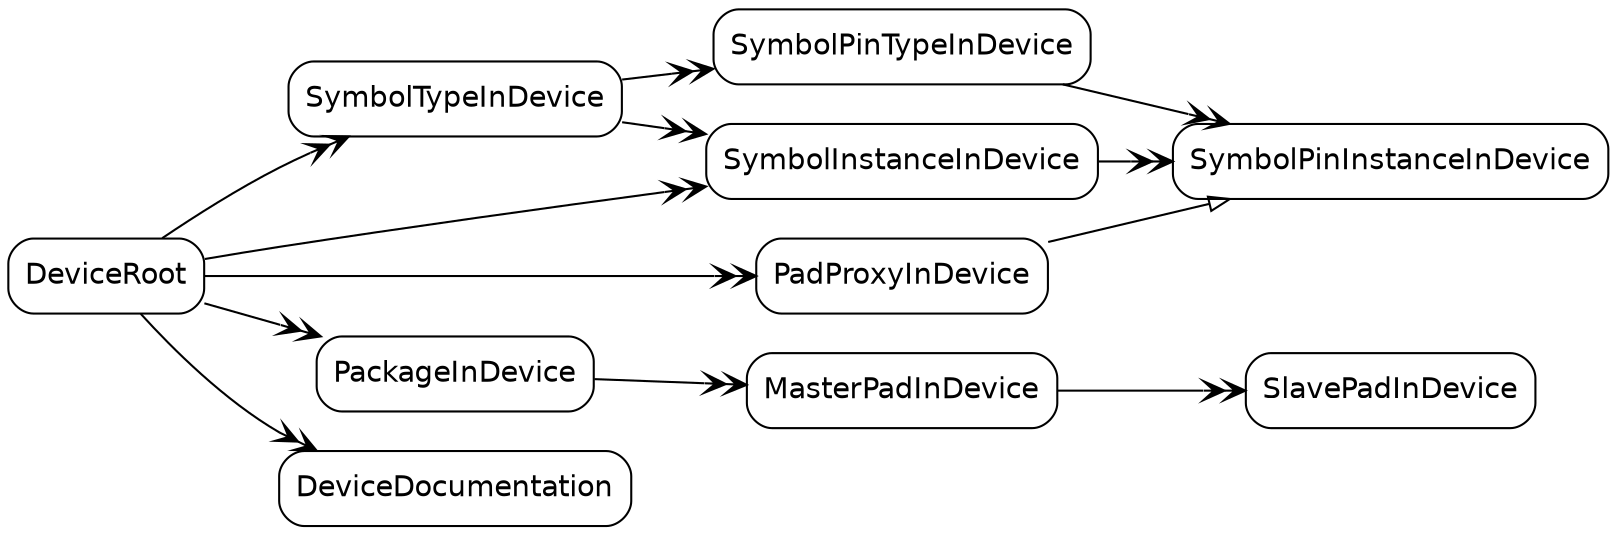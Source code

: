 digraph G {
  rankdir=LR ;
  node [shape=record fontname=helvetica style=rounded] ;
  DeviceRoot ;
  SymbolTypeInDevice ;
  SymbolPinTypeInDevice ;
  SymbolPinInstanceInDevice ;
  SymbolInstanceInDevice ;
  PadProxyInDevice ;
  PackageInDevice ;
  MasterPadInDevice ;
  SlavePadInDevice ;
  DeviceDocumentation ;
  DeviceRoot -> DeviceDocumentation [dir=both arrowtail=none arrowhead=veevee] ;
  DeviceRoot -> PackageInDevice [dir=both arrowtail=none arrowhead=veevee] ;
  DeviceRoot -> PadProxyInDevice [dir=both arrowtail=none arrowhead=veevee] ;
  DeviceRoot -> SymbolInstanceInDevice [dir=both arrowtail=none arrowhead=veevee] ;
  DeviceRoot -> SymbolTypeInDevice [dir=both arrowtail=none arrowhead=veevee] ;
  SymbolTypeInDevice -> SymbolInstanceInDevice [dir=both arrowtail=none arrowhead=veevee] ;
  SymbolTypeInDevice -> SymbolPinTypeInDevice [dir=both arrowtail=none arrowhead=veevee] ;
  SymbolPinTypeInDevice -> SymbolPinInstanceInDevice [dir=both arrowtail=none arrowhead=veevee] ;
  SymbolInstanceInDevice -> SymbolPinInstanceInDevice [dir=both arrowtail=none arrowhead=veevee] ;
  PadProxyInDevice -> SymbolPinInstanceInDevice [dir=both arrowtail=none arrowhead=onormal] ;
  PackageInDevice -> MasterPadInDevice [dir=both arrowtail=none arrowhead=veevee] ;
  MasterPadInDevice -> SlavePadInDevice [dir=both arrowtail=none arrowhead=veevee] ;
}
